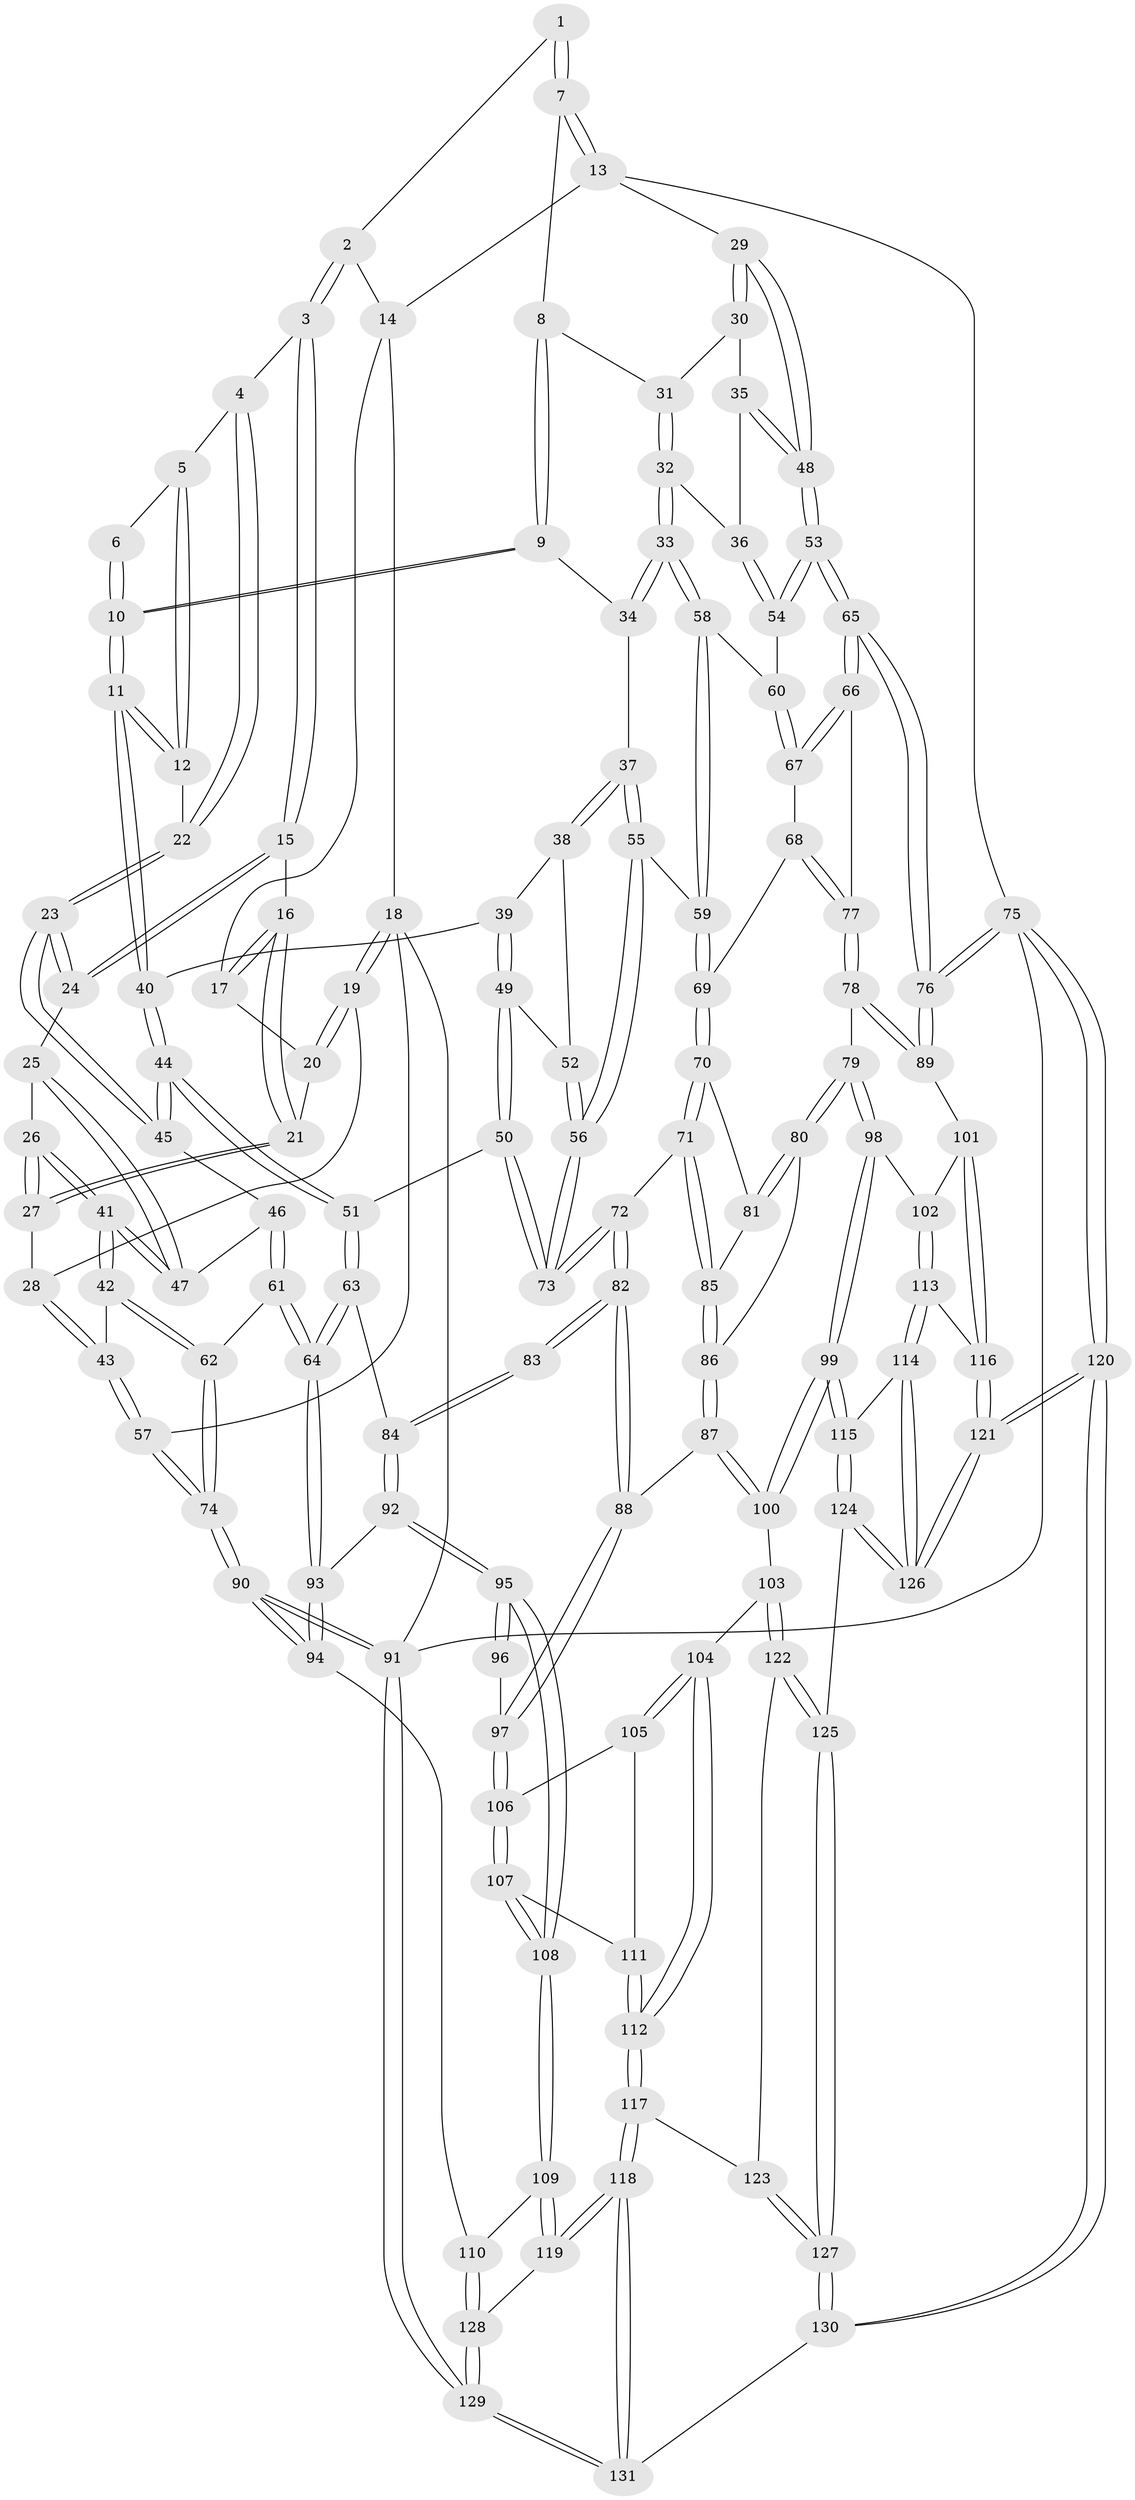 // coarse degree distribution, {4: 0.16304347826086957, 3: 0.6304347826086957, 2: 0.16304347826086957, 5: 0.043478260869565216}
// Generated by graph-tools (version 1.1) at 2025/54/03/04/25 22:54:48]
// undirected, 131 vertices, 324 edges
graph export_dot {
  node [color=gray90,style=filled];
  1 [pos="+0.6733552634524859+0"];
  2 [pos="+0.3186768819629703+0"];
  3 [pos="+0.41823323365430237+0.0842831344896778"];
  4 [pos="+0.41859254799952866+0.08460566636881879"];
  5 [pos="+0.5653631316434005+0.024474018672092795"];
  6 [pos="+0.6219997421433101+0"];
  7 [pos="+0.9575925241636042+0"];
  8 [pos="+0.8278326359235483+0.09153782520169132"];
  9 [pos="+0.6935636376210282+0.20391047966373815"];
  10 [pos="+0.6277720423198621+0.21835108643052878"];
  11 [pos="+0.6174410554739681+0.22342777455969515"];
  12 [pos="+0.549567225355315+0.20837226104561762"];
  13 [pos="+1+0"];
  14 [pos="+0.24022198094049793+0"];
  15 [pos="+0.3039504342921859+0.14663388837088864"];
  16 [pos="+0.22949137745916154+0.08881542321675343"];
  17 [pos="+0.20587188711208576+0"];
  18 [pos="+0+0.14739125571454884"];
  19 [pos="+0+0.16600890935941912"];
  20 [pos="+0.09806070995942219+0.09829826269563866"];
  21 [pos="+0.17033977788080137+0.16513969159195394"];
  22 [pos="+0.50207135556392+0.20715220509728527"];
  23 [pos="+0.45246776866461325+0.25821293575005555"];
  24 [pos="+0.28405482540379035+0.24423330784606515"];
  25 [pos="+0.25989309935689986+0.2620215622878838"];
  26 [pos="+0.23763834474472043+0.26752158591695485"];
  27 [pos="+0.16875423286562868+0.23100296341610385"];
  28 [pos="+0.09044664322366201+0.25176327676192817"];
  29 [pos="+1+0.15498597084203047"];
  30 [pos="+0.9523944330012349+0.24242598877188526"];
  31 [pos="+0.8793280139660529+0.20279822608355502"];
  32 [pos="+0.8524287491034114+0.3567975292519898"];
  33 [pos="+0.8453303908065456+0.36252300894727035"];
  34 [pos="+0.7497320697980882+0.2745784697859437"];
  35 [pos="+0.9440226985948484+0.3196175574295756"];
  36 [pos="+0.9218358819908677+0.34451318797562674"];
  37 [pos="+0.715003667408557+0.3940875435703617"];
  38 [pos="+0.6554699896406635+0.34663528801198956"];
  39 [pos="+0.6410496494861471+0.3299585153783537"];
  40 [pos="+0.6184985752284392+0.24468825641333625"];
  41 [pos="+0.20376796250150808+0.3983693623764573"];
  42 [pos="+0.17148168949915402+0.4562711042860286"];
  43 [pos="+0.10027991380284174+0.4257276986265189"];
  44 [pos="+0.4932143037833021+0.46714026465359804"];
  45 [pos="+0.42884530790520065+0.38066062781935545"];
  46 [pos="+0.3682768721012479+0.38872269016228483"];
  47 [pos="+0.34676380891959313+0.3758131184499004"];
  48 [pos="+1+0.25326371861849084"];
  49 [pos="+0.5642460136959445+0.4750184094044921"];
  50 [pos="+0.5503916311609635+0.4994672838320478"];
  51 [pos="+0.5070686449715386+0.4993834128751682"];
  52 [pos="+0.6509475927400981+0.4022285557507828"];
  53 [pos="+1+0.4468493466607411"];
  54 [pos="+1+0.41412014703503597"];
  55 [pos="+0.7394226857832089+0.4231741225803131"];
  56 [pos="+0.6655487395156279+0.5227044347694189"];
  57 [pos="+0+0.4528582902289642"];
  58 [pos="+0.8372453232245636+0.38735959099525813"];
  59 [pos="+0.8245350172942918+0.4043851431306869"];
  60 [pos="+0.9416715313552133+0.4502482383564432"];
  61 [pos="+0.23368218359628132+0.5642183054946796"];
  62 [pos="+0.2254214070053352+0.5586676124546934"];
  63 [pos="+0.4980084815687233+0.5113341757997277"];
  64 [pos="+0.2570456098681035+0.5925395052272254"];
  65 [pos="+1+0.5141987113876811"];
  66 [pos="+1+0.5436550213324927"];
  67 [pos="+0.9345543910353348+0.5033384251603188"];
  68 [pos="+0.8521593286238923+0.528464914301822"];
  69 [pos="+0.8485302666716801+0.5273052804756877"];
  70 [pos="+0.8410464933909264+0.5329483448665006"];
  71 [pos="+0.6952093731847118+0.5640311076568967"];
  72 [pos="+0.670574754853961+0.5511523840752603"];
  73 [pos="+0.6589834397492149+0.5334561018348263"];
  74 [pos="+0+0.6789404346321029"];
  75 [pos="+1+1"];
  76 [pos="+1+0.7634901480368843"];
  77 [pos="+0.924191495695565+0.612813426540253"];
  78 [pos="+0.9192037255870202+0.6997928376836768"];
  79 [pos="+0.8574056426091498+0.709068319401503"];
  80 [pos="+0.8412499798135233+0.6990035044580523"];
  81 [pos="+0.8249401838600163+0.6181835092843918"];
  82 [pos="+0.6024038886012637+0.7072641528961673"];
  83 [pos="+0.5607648169320604+0.691704380712161"];
  84 [pos="+0.5001486514382311+0.6267706845879301"];
  85 [pos="+0.7111981809563017+0.5891686551062576"];
  86 [pos="+0.7522626946591192+0.685572003658392"];
  87 [pos="+0.6736625900793195+0.7634095401577716"];
  88 [pos="+0.6062432756113904+0.714185286963783"];
  89 [pos="+1+0.7677436417568675"];
  90 [pos="+0+1"];
  91 [pos="+0+1"];
  92 [pos="+0.3597899375944348+0.7484436491624014"];
  93 [pos="+0.27261805856025795+0.6832463926624242"];
  94 [pos="+0.07903138600339689+0.8573476428366182"];
  95 [pos="+0.37915765805498697+0.7800372765173558"];
  96 [pos="+0.5124476207832501+0.7261431068817173"];
  97 [pos="+0.5333076634885571+0.8070091705774246"];
  98 [pos="+0.8160968224137322+0.8127844761388541"];
  99 [pos="+0.7691676546434926+0.8607886694075163"];
  100 [pos="+0.690145804583802+0.8313217757597534"];
  101 [pos="+0.9829025991916993+0.8262859495229731"];
  102 [pos="+0.9426677196101312+0.8489682175737377"];
  103 [pos="+0.6535902003059935+0.8612796782865382"];
  104 [pos="+0.5982505388620499+0.8592741308748487"];
  105 [pos="+0.5860767019392896+0.8548427290728381"];
  106 [pos="+0.5305387469386716+0.8117868267788504"];
  107 [pos="+0.4450065416989168+0.8274614314448387"];
  108 [pos="+0.3946936554953752+0.8256271192853828"];
  109 [pos="+0.3939816862818154+0.8287110009423108"];
  110 [pos="+0.3425546373892594+0.9031428073005914"];
  111 [pos="+0.5283408964543873+0.890916816775632"];
  112 [pos="+0.5356551604435782+0.9523182892824492"];
  113 [pos="+0.9165292984787015+0.8845101460677537"];
  114 [pos="+0.8897050587190157+0.915146441822917"];
  115 [pos="+0.7760247738458839+0.8755714287897051"];
  116 [pos="+0.9712238132193375+0.9422846854674011"];
  117 [pos="+0.527953547019993+0.9888382325020679"];
  118 [pos="+0.5198619769161258+0.9989489635774923"];
  119 [pos="+0.504129249592988+0.9819640329070407"];
  120 [pos="+1+1"];
  121 [pos="+0.9778096156309483+1"];
  122 [pos="+0.6404864408021483+0.930404349317057"];
  123 [pos="+0.6384875488919151+0.9339907702679636"];
  124 [pos="+0.7709338148871084+0.9499376790348008"];
  125 [pos="+0.7527214803438401+0.9881511139728815"];
  126 [pos="+0.9119380287369342+1"];
  127 [pos="+0.7101910148754389+1"];
  128 [pos="+0.3341559829772088+0.9553754547651249"];
  129 [pos="+0.2283922085133292+1"];
  130 [pos="+0.708645968395667+1"];
  131 [pos="+0.5066914461681346+1"];
  1 -- 2;
  1 -- 7;
  1 -- 7;
  2 -- 3;
  2 -- 3;
  2 -- 14;
  3 -- 4;
  3 -- 15;
  3 -- 15;
  4 -- 5;
  4 -- 22;
  4 -- 22;
  5 -- 6;
  5 -- 12;
  5 -- 12;
  6 -- 10;
  6 -- 10;
  7 -- 8;
  7 -- 13;
  7 -- 13;
  8 -- 9;
  8 -- 9;
  8 -- 31;
  9 -- 10;
  9 -- 10;
  9 -- 34;
  10 -- 11;
  10 -- 11;
  11 -- 12;
  11 -- 12;
  11 -- 40;
  11 -- 40;
  12 -- 22;
  13 -- 14;
  13 -- 29;
  13 -- 75;
  14 -- 17;
  14 -- 18;
  15 -- 16;
  15 -- 24;
  15 -- 24;
  16 -- 17;
  16 -- 17;
  16 -- 21;
  16 -- 21;
  17 -- 20;
  18 -- 19;
  18 -- 19;
  18 -- 57;
  18 -- 91;
  19 -- 20;
  19 -- 20;
  19 -- 28;
  20 -- 21;
  21 -- 27;
  21 -- 27;
  22 -- 23;
  22 -- 23;
  23 -- 24;
  23 -- 24;
  23 -- 45;
  23 -- 45;
  24 -- 25;
  25 -- 26;
  25 -- 47;
  25 -- 47;
  26 -- 27;
  26 -- 27;
  26 -- 41;
  26 -- 41;
  27 -- 28;
  28 -- 43;
  28 -- 43;
  29 -- 30;
  29 -- 30;
  29 -- 48;
  29 -- 48;
  30 -- 31;
  30 -- 35;
  31 -- 32;
  31 -- 32;
  32 -- 33;
  32 -- 33;
  32 -- 36;
  33 -- 34;
  33 -- 34;
  33 -- 58;
  33 -- 58;
  34 -- 37;
  35 -- 36;
  35 -- 48;
  35 -- 48;
  36 -- 54;
  36 -- 54;
  37 -- 38;
  37 -- 38;
  37 -- 55;
  37 -- 55;
  38 -- 39;
  38 -- 52;
  39 -- 40;
  39 -- 49;
  39 -- 49;
  40 -- 44;
  40 -- 44;
  41 -- 42;
  41 -- 42;
  41 -- 47;
  41 -- 47;
  42 -- 43;
  42 -- 62;
  42 -- 62;
  43 -- 57;
  43 -- 57;
  44 -- 45;
  44 -- 45;
  44 -- 51;
  44 -- 51;
  45 -- 46;
  46 -- 47;
  46 -- 61;
  46 -- 61;
  48 -- 53;
  48 -- 53;
  49 -- 50;
  49 -- 50;
  49 -- 52;
  50 -- 51;
  50 -- 73;
  50 -- 73;
  51 -- 63;
  51 -- 63;
  52 -- 56;
  52 -- 56;
  53 -- 54;
  53 -- 54;
  53 -- 65;
  53 -- 65;
  54 -- 60;
  55 -- 56;
  55 -- 56;
  55 -- 59;
  56 -- 73;
  56 -- 73;
  57 -- 74;
  57 -- 74;
  58 -- 59;
  58 -- 59;
  58 -- 60;
  59 -- 69;
  59 -- 69;
  60 -- 67;
  60 -- 67;
  61 -- 62;
  61 -- 64;
  61 -- 64;
  62 -- 74;
  62 -- 74;
  63 -- 64;
  63 -- 64;
  63 -- 84;
  64 -- 93;
  64 -- 93;
  65 -- 66;
  65 -- 66;
  65 -- 76;
  65 -- 76;
  66 -- 67;
  66 -- 67;
  66 -- 77;
  67 -- 68;
  68 -- 69;
  68 -- 77;
  68 -- 77;
  69 -- 70;
  69 -- 70;
  70 -- 71;
  70 -- 71;
  70 -- 81;
  71 -- 72;
  71 -- 85;
  71 -- 85;
  72 -- 73;
  72 -- 73;
  72 -- 82;
  72 -- 82;
  74 -- 90;
  74 -- 90;
  75 -- 76;
  75 -- 76;
  75 -- 120;
  75 -- 120;
  75 -- 91;
  76 -- 89;
  76 -- 89;
  77 -- 78;
  77 -- 78;
  78 -- 79;
  78 -- 89;
  78 -- 89;
  79 -- 80;
  79 -- 80;
  79 -- 98;
  79 -- 98;
  80 -- 81;
  80 -- 81;
  80 -- 86;
  81 -- 85;
  82 -- 83;
  82 -- 83;
  82 -- 88;
  82 -- 88;
  83 -- 84;
  83 -- 84;
  84 -- 92;
  84 -- 92;
  85 -- 86;
  85 -- 86;
  86 -- 87;
  86 -- 87;
  87 -- 88;
  87 -- 100;
  87 -- 100;
  88 -- 97;
  88 -- 97;
  89 -- 101;
  90 -- 91;
  90 -- 91;
  90 -- 94;
  90 -- 94;
  91 -- 129;
  91 -- 129;
  92 -- 93;
  92 -- 95;
  92 -- 95;
  93 -- 94;
  93 -- 94;
  94 -- 110;
  95 -- 96;
  95 -- 96;
  95 -- 108;
  95 -- 108;
  96 -- 97;
  97 -- 106;
  97 -- 106;
  98 -- 99;
  98 -- 99;
  98 -- 102;
  99 -- 100;
  99 -- 100;
  99 -- 115;
  99 -- 115;
  100 -- 103;
  101 -- 102;
  101 -- 116;
  101 -- 116;
  102 -- 113;
  102 -- 113;
  103 -- 104;
  103 -- 122;
  103 -- 122;
  104 -- 105;
  104 -- 105;
  104 -- 112;
  104 -- 112;
  105 -- 106;
  105 -- 111;
  106 -- 107;
  106 -- 107;
  107 -- 108;
  107 -- 108;
  107 -- 111;
  108 -- 109;
  108 -- 109;
  109 -- 110;
  109 -- 119;
  109 -- 119;
  110 -- 128;
  110 -- 128;
  111 -- 112;
  111 -- 112;
  112 -- 117;
  112 -- 117;
  113 -- 114;
  113 -- 114;
  113 -- 116;
  114 -- 115;
  114 -- 126;
  114 -- 126;
  115 -- 124;
  115 -- 124;
  116 -- 121;
  116 -- 121;
  117 -- 118;
  117 -- 118;
  117 -- 123;
  118 -- 119;
  118 -- 119;
  118 -- 131;
  118 -- 131;
  119 -- 128;
  120 -- 121;
  120 -- 121;
  120 -- 130;
  120 -- 130;
  121 -- 126;
  121 -- 126;
  122 -- 123;
  122 -- 125;
  122 -- 125;
  123 -- 127;
  123 -- 127;
  124 -- 125;
  124 -- 126;
  124 -- 126;
  125 -- 127;
  125 -- 127;
  127 -- 130;
  127 -- 130;
  128 -- 129;
  128 -- 129;
  129 -- 131;
  129 -- 131;
  130 -- 131;
}
